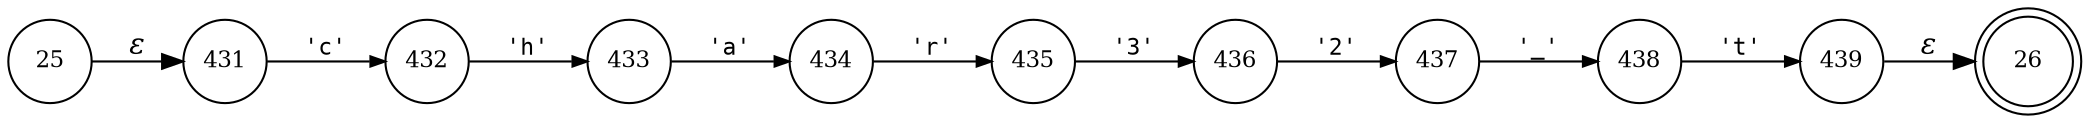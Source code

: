 digraph ATN {
rankdir=LR;
s26[fontsize=11, label="26", shape=doublecircle, fixedsize=true, width=.6];
s432[fontsize=11,label="432", shape=circle, fixedsize=true, width=.55, peripheries=1];
s433[fontsize=11,label="433", shape=circle, fixedsize=true, width=.55, peripheries=1];
s434[fontsize=11,label="434", shape=circle, fixedsize=true, width=.55, peripheries=1];
s435[fontsize=11,label="435", shape=circle, fixedsize=true, width=.55, peripheries=1];
s436[fontsize=11,label="436", shape=circle, fixedsize=true, width=.55, peripheries=1];
s437[fontsize=11,label="437", shape=circle, fixedsize=true, width=.55, peripheries=1];
s438[fontsize=11,label="438", shape=circle, fixedsize=true, width=.55, peripheries=1];
s439[fontsize=11,label="439", shape=circle, fixedsize=true, width=.55, peripheries=1];
s25[fontsize=11,label="25", shape=circle, fixedsize=true, width=.55, peripheries=1];
s431[fontsize=11,label="431", shape=circle, fixedsize=true, width=.55, peripheries=1];
s25 -> s431 [fontname="Times-Italic", label="&epsilon;"];
s431 -> s432 [fontsize=11, fontname="Courier", arrowsize=.7, label = "'c'", arrowhead = normal];
s432 -> s433 [fontsize=11, fontname="Courier", arrowsize=.7, label = "'h'", arrowhead = normal];
s433 -> s434 [fontsize=11, fontname="Courier", arrowsize=.7, label = "'a'", arrowhead = normal];
s434 -> s435 [fontsize=11, fontname="Courier", arrowsize=.7, label = "'r'", arrowhead = normal];
s435 -> s436 [fontsize=11, fontname="Courier", arrowsize=.7, label = "'3'", arrowhead = normal];
s436 -> s437 [fontsize=11, fontname="Courier", arrowsize=.7, label = "'2'", arrowhead = normal];
s437 -> s438 [fontsize=11, fontname="Courier", arrowsize=.7, label = "'_'", arrowhead = normal];
s438 -> s439 [fontsize=11, fontname="Courier", arrowsize=.7, label = "'t'", arrowhead = normal];
s439 -> s26 [fontname="Times-Italic", label="&epsilon;"];
}
